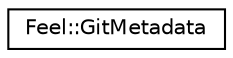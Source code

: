 digraph "Graphical Class Hierarchy"
{
 // LATEX_PDF_SIZE
  edge [fontname="Helvetica",fontsize="10",labelfontname="Helvetica",labelfontsize="10"];
  node [fontname="Helvetica",fontsize="10",shape=record];
  rankdir="LR";
  Node0 [label="Feel::GitMetadata",height=0.2,width=0.4,color="black", fillcolor="white", style="filled",URL="$classFeel_1_1GitMetadata.html",tooltip="GitMetaData class holder."];
}
